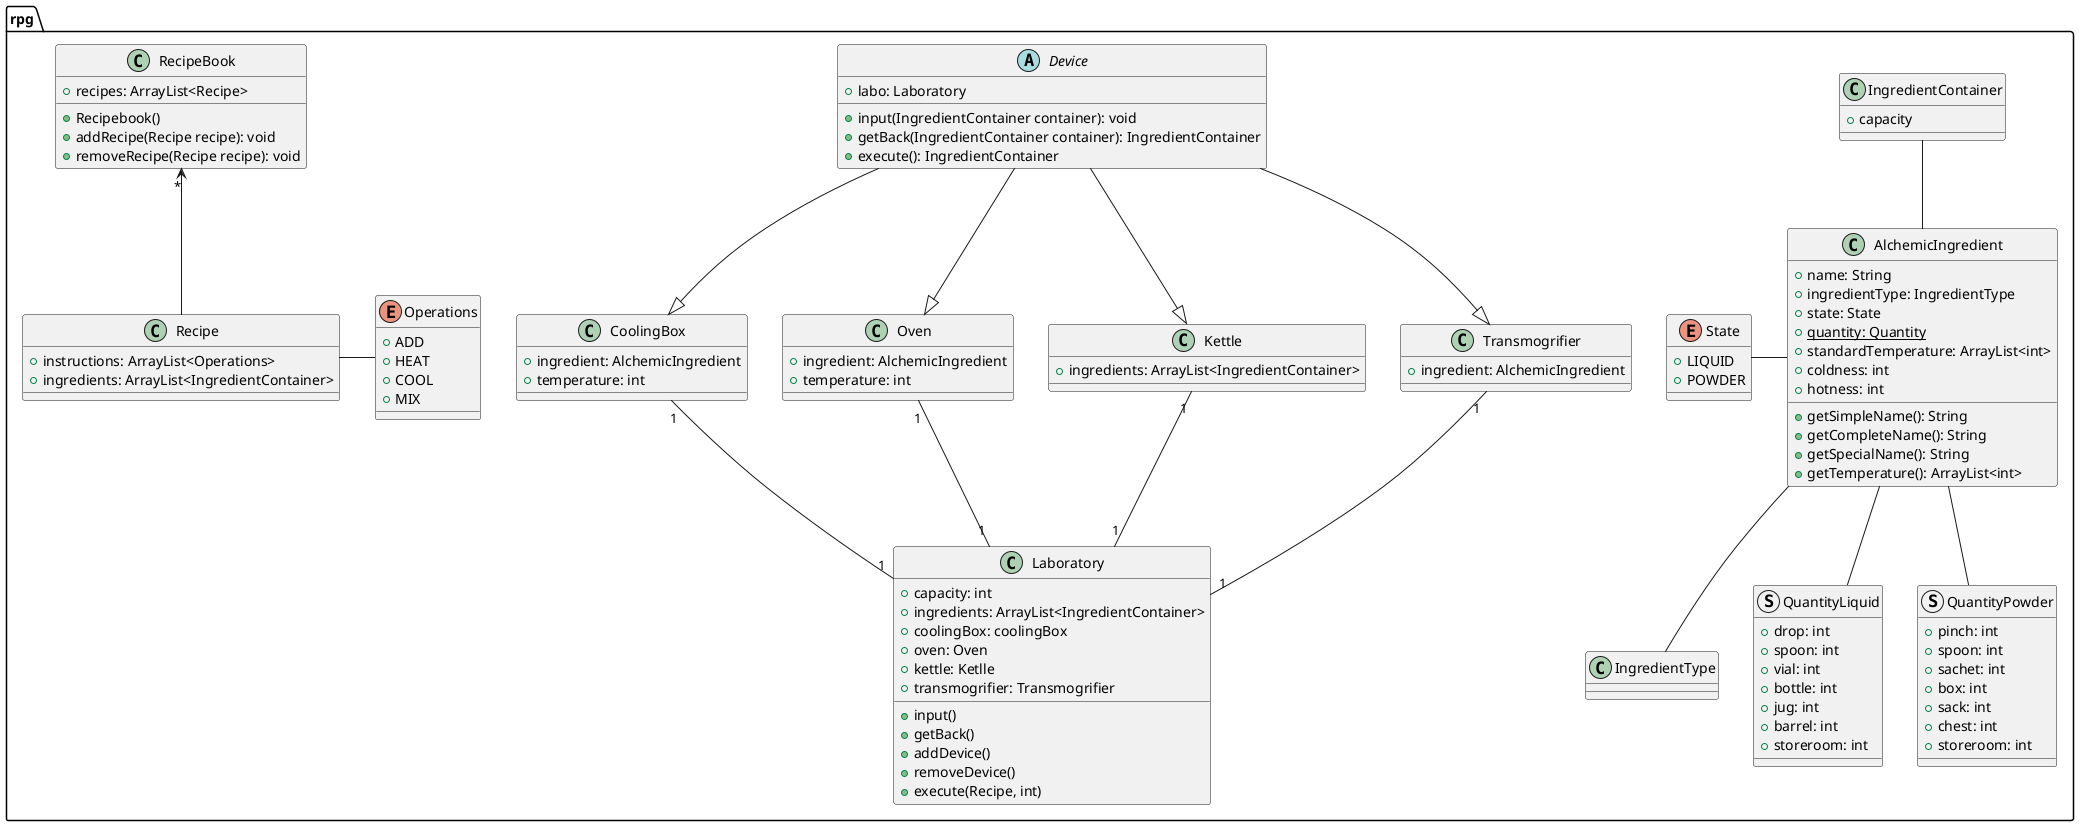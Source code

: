 @startuml

package rpg {

class IngredientType {

}

class AlchemicIngredient {
+ name: String
+ ingredientType: IngredientType
+ state: State
+ {static} quantity: Quantity
+ standardTemperature: ArrayList<int>
+ coldness: int
+ hotness: int

+ getSimpleName(): String
+ getCompleteName(): String
+ getSpecialName(): String
+ getTemperature(): ArrayList<int>
}

class IngredientContainer {
+ capacity
}

struct QuantityLiquid {
+ drop: int
+ spoon: int
+ vial: int
+ bottle: int
+ jug: int
+ barrel: int
+ storeroom: int
}

struct QuantityPowder {
+ pinch: int
+ spoon: int
+ sachet: int
+ box: int
+ sack: int
+ chest: int
+ storeroom: int
}

IngredientContainer -- AlchemicIngredient
AlchemicIngredient -- IngredientType
AlchemicIngredient -- QuantityLiquid
AlchemicIngredient -- QuantityPowder
State - AlchemicIngredient

abstract Device {
+ labo: Laboratory

+ input(IngredientContainer container): void
+ getBack(IngredientContainer container): IngredientContainer
+ execute(): IngredientContainer
}

Device --|> CoolingBox
Device --|> Oven
Device --|> Kettle
Device --|> Transmogrifier

class CoolingBox {
+ ingredient: AlchemicIngredient
+ temperature: int
}

class Oven {
+ ingredient: AlchemicIngredient
+ temperature: int
}

class Kettle {
+ ingredients: ArrayList<IngredientContainer>
}

class Transmogrifier {
+ ingredient: AlchemicIngredient
}

class Laboratory {
+ capacity: int
+ ingredients: ArrayList<IngredientContainer>
+ coolingBox: coolingBox
+ oven: Oven
+ kettle: Ketlle
+ transmogrifier: Transmogrifier

+ input()
+ getBack()
+ addDevice()
+ removeDevice()
+ execute(Recipe, int)
}

CoolingBox "1" -- "1" Laboratory
Oven "1" -- "1" Laboratory
Kettle "1" -- "1" Laboratory
Transmogrifier "1" -- "1" Laboratory

enum State {
+ LIQUID
+ POWDER
}

enum Operations {
+ ADD
+ HEAT
+ COOL
+ MIX
}

class Recipe {
+ instructions: ArrayList<Operations>
+ ingredients: ArrayList<IngredientContainer>
}

class RecipeBook {
+ recipes: ArrayList<Recipe>

+ Recipebook()
+ addRecipe(Recipe recipe): void
+ removeRecipe(Recipe recipe): void
}

RecipeBook "*" <--  Recipe
Recipe - Operations

}

@enduml